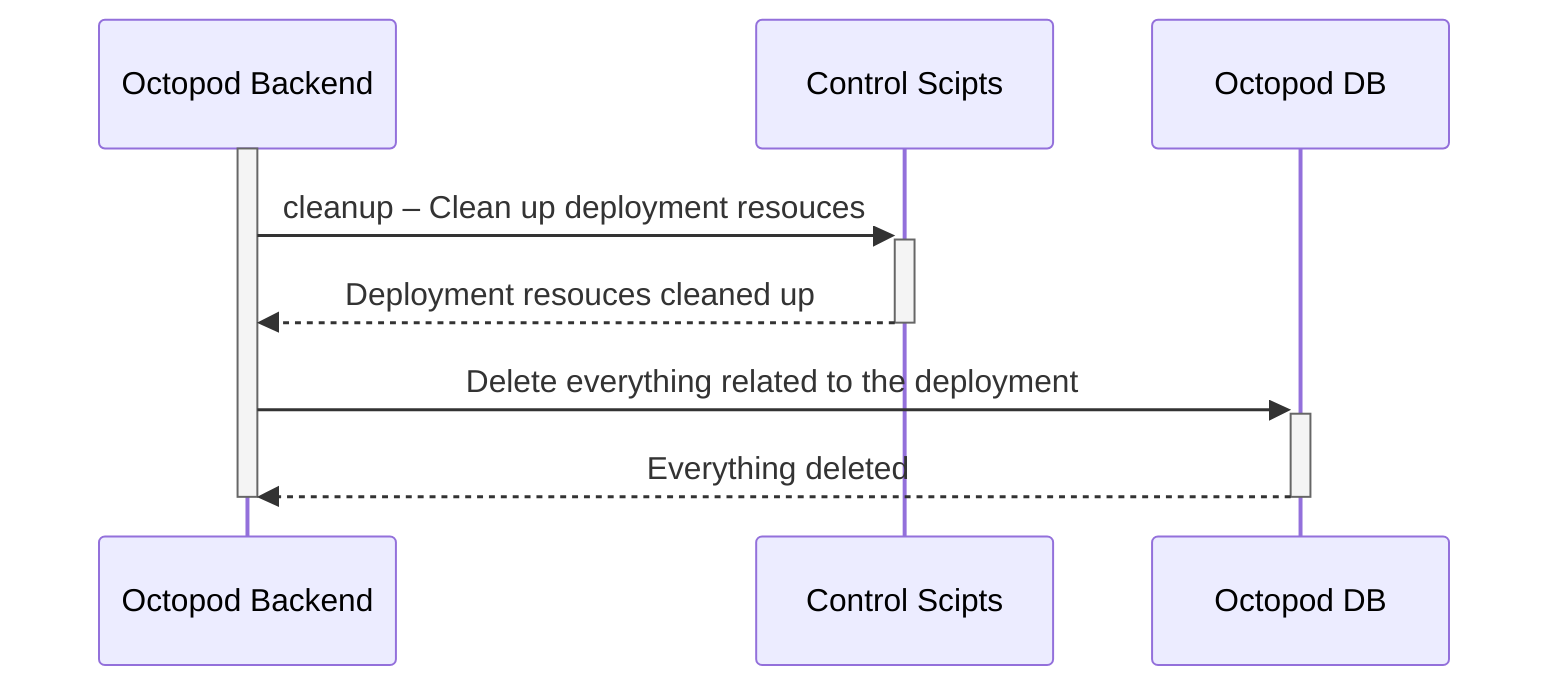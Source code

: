 sequenceDiagram
    participant Octopod Backend
    participant Control Scipts
    participant Octopod DB

    activate Octopod Backend

    Octopod Backend ->>+ Control Scipts: cleanup – Clean up deployment resouces
    Control Scipts -->>- Octopod Backend: Deployment resouces cleaned up

    Octopod Backend ->>+ Octopod DB: Delete everything related to the deployment
    Octopod DB -->>- Octopod Backend: Everything deleted

    deactivate Octopod Backend